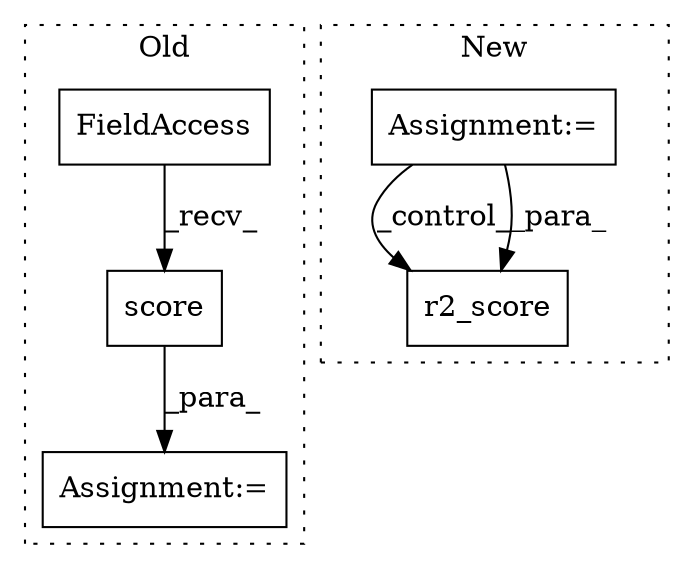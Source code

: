 digraph G {
subgraph cluster0 {
1 [label="score" a="32" s="3584,3622" l="6,1" shape="box"];
3 [label="FieldAccess" a="22" s="3573" l="10" shape="box"];
5 [label="Assignment:=" a="7" s="3572" l="1" shape="box"];
label = "Old";
style="dotted";
}
subgraph cluster1 {
2 [label="r2_score" a="32" s="4004,4024" l="9,1" shape="box"];
4 [label="Assignment:=" a="7" s="3554" l="1" shape="box"];
label = "New";
style="dotted";
}
1 -> 5 [label="_para_"];
3 -> 1 [label="_recv_"];
4 -> 2 [label="_control_"];
4 -> 2 [label="_para_"];
}